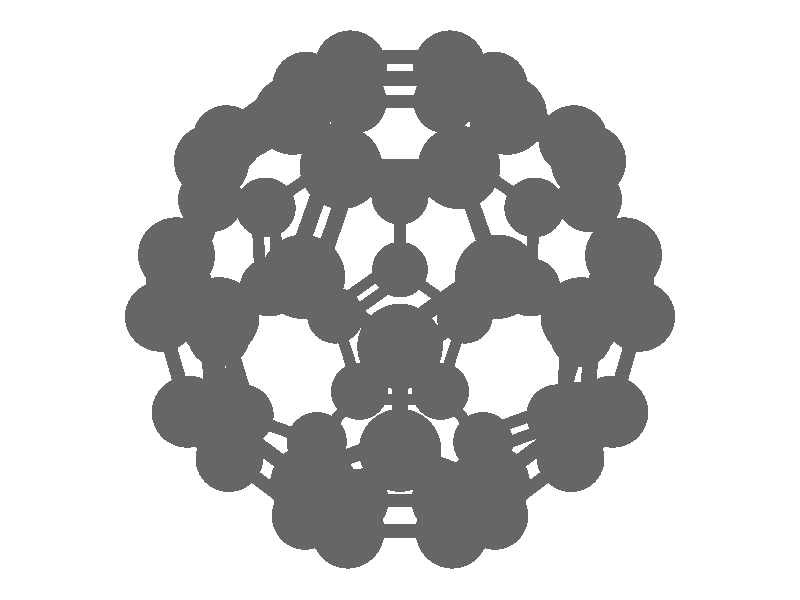 global_settings {
	ambient_light rgb <0.200000002980232, 0.200000002980232, 0.200000002980232>
	max_trace_level 15
}

background { color rgb <1,1,1> }

camera {
	perspective
	location <-0.000566317455123847, -13.1093043737216, -10.2221895155969>
	angle 40
	up <-2.65642057465703e-05, -0.614917049487373, 0.788591796523453>
	right <0.999999999066895, -4.31996571633985e-05, 0> * 1.33333333333333
	direction <3.40668952516817e-05, 0.788591795787614, 0.614917050061155> }

light_source {
	<28.3279715424428, -43.1700056920471, -2.22753257888215>
	color rgb <1, 1, 1>
	fade_distance 70.82459005827
	fade_power 0
	parallel
	point_at <-28.3279715424428, 43.1700056920471, 2.22753257888215>
}

light_source {
	<-28.3298917151806, -1.27879001862366, 30.4359034139344>
	color rgb <0.300000011920929, 0.300000011920929, 0.300000011920929>
	fade_distance 70.82459005827
	fade_power 0
	parallel
	point_at <28.3298917151806, 1.27879001862366, -30.4359034139344>
}

#default {
	finish {ambient .8 diffuse 1 specular 1 roughness .005 metallic 0.5}
}

union {
cylinder {
	<-1.11330681693739, -0.297436272916736, -3.426424545155>, 	<-0.526057316937394, -0.724150272916736, -3.426417545155>, 0.1
	pigment { rgbt <0.400000005960464, 0.400000005960464, 0.400000005960464, 0> }
}
cylinder {
	<-1.23569118306261, -0.465859727083264, -3.210425454845>, 	<-0.648441683062606, -0.892573727083264, -3.210418454845>, 0.1
	pigment { rgbt <0.400000005960464, 0.400000005960464, 0.400000005960464, 0> }
}
cylinder {
	<-0.526057316937394, -0.724150272916736, -3.426417545155>, 	<0.061192183062606, -1.15086427291674, -3.426410545155>, 0.1
	pigment { rgbt <0.400000005960464, 0.400000005960464, 0.400000005960464, 0> }
}
cylinder {
	<-0.648441683062606, -0.892573727083264, -3.210418454845>, 	<-0.061192183062606, -1.31928772708326, -3.210411454845>, 0.1
	pigment { rgbt <0.400000005960464, 0.400000005960464, 0.400000005960464, 0> }
}
cylinder {
	<-1.174499, -0.381648, -3.318425>, 	<-0.950192, 0.3086965, -3.3183985>, 0.1
	pigment { rgbt <0.400000005960464, 0.400000005960464, 0.400000005960464, 0> }
}
cylinder {
	<-0.950192, 0.3086965, -3.3183985>, 	<-0.725885, 0.999041, -3.318372>, 0.1
	pigment { rgbt <0.400000005960464, 0.400000005960464, 0.400000005960464, 0> }
}
cylinder {
	<-1.174499, -0.381648, -3.318425>, 	<-1.7361845, -0.564088, -2.9535985>, 0.1
	pigment { rgbt <0.400000005960464, 0.400000005960464, 0.400000005960464, 0> }
}
cylinder {
	<-1.7361845, -0.564088, -2.9535985>, 	<-2.29787, -0.746528, -2.588772>, 0.1
	pigment { rgbt <0.400000005960464, 0.400000005960464, 0.400000005960464, 0> }
}
cylinder {
	<1.174499, -0.381648, -3.318425>, 	<0.5872495, -0.808362, -3.318418>, 0.1
	pigment { rgbt <0.400000005960464, 0.400000005960464, 0.400000005960464, 0> }
}
cylinder {
	<0.5872495, -0.808362, -3.318418>, 	<0, -1.235076, -3.318411>, 0.1
	pigment { rgbt <0.400000005960464, 0.400000005960464, 0.400000005960464, 0> }
}
cylinder {
	<1.04187902684215, -0.424741054282481, -3.26315356621889>, 	<0.817572026842154, 0.265603445717519, -3.26312706621889>, 0.1
	pigment { rgbt <0.400000005960464, 0.400000005960464, 0.400000005960464, 0> }
}
cylinder {
	<1.30711897315785, -0.338554945717519, -3.37369643378111>, 	<1.08281197315785, 0.351789554282481, -3.37366993378111>, 0.1
	pigment { rgbt <0.400000005960464, 0.400000005960464, 0.400000005960464, 0> }
}
cylinder {
	<0.817572026842154, 0.265603445717519, -3.26312706621889>, 	<0.593265026842154, 0.955947945717519, -3.26310056621889>, 0.1
	pigment { rgbt <0.400000005960464, 0.400000005960464, 0.400000005960464, 0> }
}
cylinder {
	<1.08281197315785, 0.351789554282481, -3.37366993378111>, 	<0.858504973157846, 1.04213405428248, -3.37364343378111>, 0.1
	pigment { rgbt <0.400000005960464, 0.400000005960464, 0.400000005960464, 0> }
}
cylinder {
	<1.174499, -0.381648, -3.318425>, 	<1.7361845, -0.564088, -2.9535985>, 0.1
	pigment { rgbt <0.400000005960464, 0.400000005960464, 0.400000005960464, 0> }
}
cylinder {
	<1.7361845, -0.564088, -2.9535985>, 	<2.29787, -0.746528, -2.588772>, 0.1
	pigment { rgbt <0.400000005960464, 0.400000005960464, 0.400000005960464, 0> }
}
cylinder {
	<0, -1.235076, -3.318411>, 	<0, -1.825492, -2.9535005>, 0.1
	pigment { rgbt <0.400000005960464, 0.400000005960464, 0.400000005960464, 0> }
}
cylinder {
	<0, -1.825492, -2.9535005>, 	<0, -2.415908, -2.58859>, 0.1
	pigment { rgbt <0.400000005960464, 0.400000005960464, 0.400000005960464, 0> }
}
cylinder {
	<0.725885, 0.999041, -3.318372>, 	<0, 0.999041, -3.318372>, 0.1
	pigment { rgbt <0.400000005960464, 0.400000005960464, 0.400000005960464, 0> }
}
cylinder {
	<0, 0.999041, -3.318372>, 	<-0.725885, 0.999041, -3.318372>, 0.1
	pigment { rgbt <0.400000005960464, 0.400000005960464, 0.400000005960464, 0> }
}
cylinder {
	<0.725885, 0.999041, -3.318372>, 	<1.073007, 1.4768075, -2.9535195>, 0.1
	pigment { rgbt <0.400000005960464, 0.400000005960464, 0.400000005960464, 0> }
}
cylinder {
	<1.073007, 1.4768075, -2.9535195>, 	<1.420129, 1.954574, -2.588667>, 0.1
	pigment { rgbt <0.400000005960464, 0.400000005960464, 0.400000005960464, 0> }
}
cylinder {
	<-0.728506179754791, 0.906817596726299, -3.20010123731831>, 	<-1.07562817975479, 1.3845840967263, -2.83524873731831>, 0.1
	pigment { rgbt <0.400000005960464, 0.400000005960464, 0.400000005960464, 0> }
}
cylinder {
	<-0.723263820245209, 1.0912644032737, -3.43664276268169>, 	<-1.07038582024521, 1.5690309032737, -3.07179026268169>, 0.1
	pigment { rgbt <0.400000005960464, 0.400000005960464, 0.400000005960464, 0> }
}
cylinder {
	<-1.07562817975479, 1.3845840967263, -2.83524873731831>, 	<-1.42275017975479, 1.8623505967263, -2.47039623731831>, 0.1
	pigment { rgbt <0.400000005960464, 0.400000005960464, 0.400000005960464, 0> }
}
cylinder {
	<-1.07038582024521, 1.5690309032737, -3.07179026268169>, 	<-1.41750782024521, 2.0467974032737, -2.70693776268169>, 0.1
	pigment { rgbt <0.400000005960464, 0.400000005960464, 0.400000005960464, 0> }
}
cylinder {
	<2.44786999953846, -0.746525511928103, -2.58878350091278>, 	<2.44790949953846, -1.3640230119281, -2.20719450091278>, 0.1
	pigment { rgbt <0.400000005960464, 0.400000005960464, 0.400000005960464, 0> }
}
cylinder {
	<2.14787000046154, -0.746530488071897, -2.58876049908722>, 	<2.14790950046154, -1.3640279880719, -2.20717149908722>, 0.1
	pigment { rgbt <0.400000005960464, 0.400000005960464, 0.400000005960464, 0> }
}
cylinder {
	<2.44790949953846, -1.3640230119281, -2.20719450091278>, 	<2.44794899953846, -1.9815205119281, -1.82560550091278>, 0.1
	pigment { rgbt <0.400000005960464, 0.400000005960464, 0.400000005960464, 0> }
}
cylinder {
	<2.14790950046154, -1.3640279880719, -2.20717149908722>, 	<2.14794900046154, -1.9815254880719, -1.82558249908722>, 0.1
	pigment { rgbt <0.400000005960464, 0.400000005960464, 0.400000005960464, 0> }
}
cylinder {
	<2.29787, -0.746528, -2.588772>, 	<2.6608245, -0.246954, -2.2071515>, 0.1
	pigment { rgbt <0.400000005960464, 0.400000005960464, 0.400000005960464, 0> }
}
cylinder {
	<2.6608245, -0.246954, -2.2071515>, 	<3.023779, 0.25262, -1.825531>, 0.1
	pigment { rgbt <0.400000005960464, 0.400000005960464, 0.400000005960464, 0> }
}
cylinder {
	<-2.14787000024167, -0.746536217879496, -2.58876977121472>, 	<-2.14790950024167, -1.3640337178795, -2.20718077121472>, 0.1
	pigment { rgbt <0.400000005960464, 0.400000005960464, 0.400000005960464, 0> }
}
cylinder {
	<-2.44786999975833, -0.746519782120504, -2.58877422878528>, 	<-2.44790949975833, -1.3640172821205, -2.20718522878528>, 0.1
	pigment { rgbt <0.400000005960464, 0.400000005960464, 0.400000005960464, 0> }
}
cylinder {
	<-2.14790950024167, -1.3640337178795, -2.20718077121472>, 	<-2.14794900024167, -1.9815312178795, -1.82559177121472>, 0.1
	pigment { rgbt <0.400000005960464, 0.400000005960464, 0.400000005960464, 0> }
}
cylinder {
	<-2.44790949975833, -1.3640172821205, -2.20718522878528>, 	<-2.44794899975833, -1.9815147821205, -1.82559622878528>, 0.1
	pigment { rgbt <0.400000005960464, 0.400000005960464, 0.400000005960464, 0> }
}
cylinder {
	<-2.29787, -0.746528, -2.588772>, 	<-2.6608245, -0.246954, -2.2071515>, 0.1
	pigment { rgbt <0.400000005960464, 0.400000005960464, 0.400000005960464, 0> }
}
cylinder {
	<-2.6608245, -0.246954, -2.2071515>, 	<-3.023779, 0.25262, -1.825531>, 0.1
	pigment { rgbt <0.400000005960464, 0.400000005960464, 0.400000005960464, 0> }
}
cylinder {
	<-1.420129, 1.954574, -2.588667>, 	<-1.0571835, 2.4542215, -2.2071585>, 0.1
	pigment { rgbt <0.400000005960464, 0.400000005960464, 0.400000005960464, 0> }
}
cylinder {
	<-1.0571835, 2.4542215, -2.2071585>, 	<-0.694238, 2.953869, -1.82565>, 0.1
	pigment { rgbt <0.400000005960464, 0.400000005960464, 0.400000005960464, 0> }
}
cylinder {
	<-1.420129, 1.954574, -2.588667>, 	<-2.007462, 1.7637995, -2.2070915>, 0.1
	pigment { rgbt <0.400000005960464, 0.400000005960464, 0.400000005960464, 0> }
}
cylinder {
	<-2.007462, 1.7637995, -2.2070915>, 	<-2.594795, 1.573025, -1.825516>, 0.1
	pigment { rgbt <0.400000005960464, 0.400000005960464, 0.400000005960464, 0> }
}
cylinder {
	<1.41748979048529, 1.86235079164362, -2.47039648628845>, 	<1.05454429048529, 2.36199829164362, -2.08888798628845>, 0.1
	pigment { rgbt <0.400000005960464, 0.400000005960464, 0.400000005960464, 0> }
}
cylinder {
	<1.42276820951471, 2.04679720835638, -2.70693751371155>, 	<1.05982270951471, 2.54644470835638, -2.32542901371155>, 0.1
	pigment { rgbt <0.400000005960464, 0.400000005960464, 0.400000005960464, 0> }
}
cylinder {
	<1.0545442904853, 2.36199829164362, -2.08888798628845>, 	<0.691598790485295, 2.86164579164362, -1.70737948628845>, 0.1
	pigment { rgbt <0.400000005960464, 0.400000005960464, 0.400000005960464, 0> }
}
cylinder {
	<1.05982270951471, 2.54644470835638, -2.32542901371155>, 	<0.696877209514705, 3.04609220835638, -1.94392051371155>, 0.1
	pigment { rgbt <0.400000005960464, 0.400000005960464, 0.400000005960464, 0> }
}
cylinder {
	<1.420129, 1.954574, -2.588667>, 	<2.007462, 1.7637995, -2.2070915>, 0.1
	pigment { rgbt <0.400000005960464, 0.400000005960464, 0.400000005960464, 0> }
}
cylinder {
	<2.007462, 1.7637995, -2.2070915>, 	<2.594795, 1.573025, -1.825516>, 0.1
	pigment { rgbt <0.400000005960464, 0.400000005960464, 0.400000005960464, 0> }
}
cylinder {
	<0.0870133624871245, -2.34077795468061, -2.68494429953557>, 	<0.674300362487124, -2.53153095468061, -2.30332629953557>, 0.1
	pigment { rgbt <0.400000005960464, 0.400000005960464, 0.400000005960464, 0> }
}
cylinder {
	<-0.0870133624871245, -2.49103804531939, -2.49223570046443>, 	<0.500273637512876, -2.68179104531939, -2.11061770046443>, 0.1
	pigment { rgbt <0.400000005960464, 0.400000005960464, 0.400000005960464, 0> }
}
cylinder {
	<0.674300362487124, -2.53153095468061, -2.30332629953557>, 	<1.26158736248712, -2.72228395468061, -1.92170829953557>, 0.1
	pigment { rgbt <0.400000005960464, 0.400000005960464, 0.400000005960464, 0> }
}
cylinder {
	<0.500273637512876, -2.68179104531939, -2.11061770046443>, 	<1.08756063751288, -2.87254404531939, -1.72899970046442>, 0.1
	pigment { rgbt <0.400000005960464, 0.400000005960464, 0.400000005960464, 0> }
}
cylinder {
	<0, -2.415908, -2.58859>, 	<-0.587287, -2.606661, -2.206972>, 0.1
	pigment { rgbt <0.400000005960464, 0.400000005960464, 0.400000005960464, 0> }
}
cylinder {
	<-0.587287, -2.606661, -2.206972>, 	<-1.174574, -2.797414, -1.825354>, 0.1
	pigment { rgbt <0.400000005960464, 0.400000005960464, 0.400000005960464, 0> }
}
cylinder {
	<-0.694238, 2.953869, -1.82565>, 	<0, 2.953869, -1.82565>, 0.1
	pigment { rgbt <0.400000005960464, 0.400000005960464, 0.400000005960464, 0> }
}
cylinder {
	<0, 2.953869, -1.82565>, 	<0.694238, 2.953869, -1.82565>, 0.1
	pigment { rgbt <0.400000005960464, 0.400000005960464, 0.400000005960464, 0> }
}
cylinder {
	<-0.581368302120811, 2.8931153023157, -1.74774352069086>, 	<-0.944235302120811, 3.0108648023157, -1.13020302069086>, 0.1
	pigment { rgbt <0.400000005960464, 0.400000005960464, 0.400000005960464, 0> }
}
cylinder {
	<-0.807107697879189, 3.0146226976843, -1.90355647930914>, 	<-1.16997469787919, 3.1323721976843, -1.28601597930914>, 0.1
	pigment { rgbt <0.400000005960464, 0.400000005960464, 0.400000005960464, 0> }
}
cylinder {
	<-0.944235302120811, 3.0108648023157, -1.13020302069086>, 	<-1.30710230212081, 3.1286143023157, -0.512662520690861>, 0.1
	pigment { rgbt <0.400000005960464, 0.400000005960464, 0.400000005960464, 0> }
}
cylinder {
	<-1.16997469787919, 3.1323721976843, -1.28601597930914>, 	<-1.53284169787919, 3.2501216976843, -0.668475479309139>, 0.1
	pigment { rgbt <0.400000005960464, 0.400000005960464, 0.400000005960464, 0> }
}
cylinder {
	<0.694238, 2.953869, -1.82565>, 	<1.057105, 3.0716185, -1.2081095>, 0.1
	pigment { rgbt <0.400000005960464, 0.400000005960464, 0.400000005960464, 0> }
}
cylinder {
	<1.057105, 3.0716185, -1.2081095>, 	<1.419972, 3.189368, -0.590569>, 0.1
	pigment { rgbt <0.400000005960464, 0.400000005960464, 0.400000005960464, 0> }
}
cylinder {
	<-2.297949, -1.981523, -1.825594>, 	<-1.7362615, -2.3894685, -1.825474>, 0.1
	pigment { rgbt <0.400000005960464, 0.400000005960464, 0.400000005960464, 0> }
}
cylinder {
	<-1.7362615, -2.3894685, -1.825474>, 	<-1.174574, -2.797414, -1.825354>, 0.1
	pigment { rgbt <0.400000005960464, 0.400000005960464, 0.400000005960464, 0> }
}
cylinder {
	<-2.297949, -1.981523, -1.825594>, 	<-2.6608215, -1.863581, -1.2080515>, 0.1
	pigment { rgbt <0.400000005960464, 0.400000005960464, 0.400000005960464, 0> }
}
cylinder {
	<-2.6608215, -1.863581, -1.2080515>, 	<-3.023694, -1.745639, -0.590509>, 0.1
	pigment { rgbt <0.400000005960464, 0.400000005960464, 0.400000005960464, 0> }
}
cylinder {
	<2.297949, -1.981523, -1.825594>, 	<1.7362615, -2.3894685, -1.825474>, 0.1
	pigment { rgbt <0.400000005960464, 0.400000005960464, 0.400000005960464, 0> }
}
cylinder {
	<1.7362615, -2.3894685, -1.825474>, 	<1.174574, -2.797414, -1.825354>, 0.1
	pigment { rgbt <0.400000005960464, 0.400000005960464, 0.400000005960464, 0> }
}
cylinder {
	<2.297949, -1.981523, -1.825594>, 	<2.6608215, -1.863581, -1.2080515>, 0.1
	pigment { rgbt <0.400000005960464, 0.400000005960464, 0.400000005960464, 0> }
}
cylinder {
	<2.6608215, -1.863581, -1.2080515>, 	<3.023694, -1.745639, -0.590509>, 0.1
	pigment { rgbt <0.400000005960464, 0.400000005960464, 0.400000005960464, 0> }
}
cylinder {
	<-3.15640763099478, 0.295710104500515, -1.88078395589003>, 	<-2.94191563099478, 0.955912604500515, -1.88077645589003>, 0.1
	pigment { rgbt <0.400000005960464, 0.400000005960464, 0.400000005960464, 0> }
}
cylinder {
	<-2.89115036900522, 0.209529895499485, -1.77027804410997>, 	<-2.67665836900522, 0.869732395499485, -1.77027054410997>, 0.1
	pigment { rgbt <0.400000005960464, 0.400000005960464, 0.400000005960464, 0> }
}
cylinder {
	<-2.94191563099478, 0.955912604500515, -1.88077645589003>, 	<-2.72742363099478, 1.61611510450051, -1.88076895589003>, 0.1
	pigment { rgbt <0.400000005960464, 0.400000005960464, 0.400000005960464, 0> }
}
cylinder {
	<-2.67665836900522, 0.869732395499485, -1.77027054410997>, 	<-2.46216636900522, 1.52993489549949, -1.77026304410997>, 0.1
	pigment { rgbt <0.400000005960464, 0.400000005960464, 0.400000005960464, 0> }
}
cylinder {
	<-3.023779, 0.25262, -1.825531>, 	<-3.248087, -0.0561315, -1.208027>, 0.1
	pigment { rgbt <0.400000005960464, 0.400000005960464, 0.400000005960464, 0> }
}
cylinder {
	<-3.248087, -0.0561315, -1.208027>, 	<-3.472395, -0.364883, -0.590523>, 0.1
	pigment { rgbt <0.400000005960464, 0.400000005960464, 0.400000005960464, 0> }
}
cylinder {
	<2.89115515572497, 0.20953145050395, -1.77026534310497>, 	<2.67666315572497, 0.86973395050395, -1.77025784310497>, 0.1
	pigment { rgbt <0.400000005960464, 0.400000005960464, 0.400000005960464, 0> }
}
cylinder {
	<3.15640284427503, 0.29570854949605, -1.88079665689503>, 	<2.94191084427503, 0.95591104949605, -1.88078915689503>, 0.1
	pigment { rgbt <0.400000005960464, 0.400000005960464, 0.400000005960464, 0> }
}
cylinder {
	<2.67666315572497, 0.86973395050395, -1.77025784310497>, 	<2.46217115572497, 1.52993645050395, -1.77025034310497>, 0.1
	pigment { rgbt <0.400000005960464, 0.400000005960464, 0.400000005960464, 0> }
}
cylinder {
	<2.94191084427503, 0.95591104949605, -1.88078915689503>, 	<2.72741884427503, 1.61611354949605, -1.88078165689503>, 0.1
	pigment { rgbt <0.400000005960464, 0.400000005960464, 0.400000005960464, 0> }
}
cylinder {
	<3.023779, 0.25262, -1.825531>, 	<3.248087, -0.0561315, -1.208027>, 0.1
	pigment { rgbt <0.400000005960464, 0.400000005960464, 0.400000005960464, 0> }
}
cylinder {
	<3.248087, -0.0561315, -1.208027>, 	<3.472395, -0.364883, -0.590523>, 0.1
	pigment { rgbt <0.400000005960464, 0.400000005960464, 0.400000005960464, 0> }
}
cylinder {
	<-2.594795, 1.573025, -1.825516>, 	<-2.5946615, 1.954534, -1.2079735>, 0.1
	pigment { rgbt <0.400000005960464, 0.400000005960464, 0.400000005960464, 0> }
}
cylinder {
	<-2.5946615, 1.954534, -1.2079735>, 	<-2.594528, 2.336043, -0.590431>, 0.1
	pigment { rgbt <0.400000005960464, 0.400000005960464, 0.400000005960464, 0> }
}
cylinder {
	<2.594795, 1.573025, -1.825516>, 	<2.5946615, 1.954534, -1.2079735>, 0.1
	pigment { rgbt <0.400000005960464, 0.400000005960464, 0.400000005960464, 0> }
}
cylinder {
	<2.5946615, 1.954534, -1.2079735>, 	<2.594528, 2.336043, -0.590431>, 0.1
	pigment { rgbt <0.400000005960464, 0.400000005960464, 0.400000005960464, 0> }
}
cylinder {
	<1.174574, -2.797414, -1.825354>, 	<0.950213, -3.106074, -1.207866>, 0.1
	pigment { rgbt <0.400000005960464, 0.400000005960464, 0.400000005960464, 0> }
}
cylinder {
	<0.950213, -3.106074, -1.207866>, 	<0.725852, -3.414734, -0.590378>, 0.1
	pigment { rgbt <0.400000005960464, 0.400000005960464, 0.400000005960464, 0> }
}
cylinder {
	<-1.032194330608, -2.76839250442961, -1.86258010023466>, 	<-0.807833330607996, -3.07705250442961, -1.24509210023466>, 0.1
	pigment { rgbt <0.400000005960464, 0.400000005960464, 0.400000005960464, 0> }
}
cylinder {
	<-1.316953669392, -2.82643549557039, -1.78812789976534>, 	<-1.092592669392, -3.13509549557039, -1.17063989976534>, 0.1
	pigment { rgbt <0.400000005960464, 0.400000005960464, 0.400000005960464, 0> }
}
cylinder {
	<-0.807833330607996, -3.07705250442961, -1.24509210023466>, 	<-0.583472330607996, -3.38571250442961, -0.627604100234664>, 0.1
	pigment { rgbt <0.400000005960464, 0.400000005960464, 0.400000005960464, 0> }
}
cylinder {
	<-1.092592669392, -3.13509549557039, -1.17063989976534>, 	<-0.868231669392004, -3.44375549557039, -0.553151899765336>, 0.1
	pigment { rgbt <0.400000005960464, 0.400000005960464, 0.400000005960464, 0> }
}
cylinder {
	<-1.419972, 3.189368, -0.590569>, 	<-2.00725, 2.7627055, -0.5905>, 0.1
	pigment { rgbt <0.400000005960464, 0.400000005960464, 0.400000005960464, 0> }
}
cylinder {
	<-2.00725, 2.7627055, -0.5905>, 	<-2.594528, 2.336043, -0.590431>, 0.1
	pigment { rgbt <0.400000005960464, 0.400000005960464, 0.400000005960464, 0> }
}
cylinder {
	<-1.419972, 3.189368, -0.590569>, 	<-1.072912, 3.302051, -9.55000000000261e-05>, 0.1
	pigment { rgbt <0.400000005960464, 0.400000005960464, 0.400000005960464, 0> }
}
cylinder {
	<-1.072912, 3.302051, -9.55000000000261e-05>, 	<-0.725852, 3.414734, 0.590378>, 0.1
	pigment { rgbt <0.400000005960464, 0.400000005960464, 0.400000005960464, 0> }
}
cylinder {
	<1.48116505609743, 3.27357948718577, -0.698568237550167>, 	<2.06844305609743, 2.84691698718577, -0.698499237550167>, 0.1
	pigment { rgbt <0.400000005960464, 0.400000005960464, 0.400000005960464, 0> }
}
cylinder {
	<1.35877894390257, 3.10515651281423, -0.482569762449833>, 	<1.94605694390257, 2.67849401281423, -0.482500762449833>, 0.1
	pigment { rgbt <0.400000005960464, 0.400000005960464, 0.400000005960464, 0> }
}
cylinder {
	<2.06844305609743, 2.84691698718577, -0.698499237550167>, 	<2.65572105609743, 2.42025448718577, -0.698430237550167>, 0.1
	pigment { rgbt <0.400000005960464, 0.400000005960464, 0.400000005960464, 0> }
}
cylinder {
	<1.94605694390257, 2.67849401281423, -0.482500762449833>, 	<2.53333494390257, 2.25183151281423, -0.482431762449833>, 0.1
	pigment { rgbt <0.400000005960464, 0.400000005960464, 0.400000005960464, 0> }
}
cylinder {
	<1.419972, 3.189368, -0.590569>, 	<1.072912, 3.302051, -9.55000000000261e-05>, 0.1
	pigment { rgbt <0.400000005960464, 0.400000005960464, 0.400000005960464, 0> }
}
cylinder {
	<1.072912, 3.302051, -9.55000000000261e-05>, 	<0.725852, 3.414734, 0.590378>, 0.1
	pigment { rgbt <0.400000005960464, 0.400000005960464, 0.400000005960464, 0> }
}
cylinder {
	<-3.33977743401604, -0.321787144813269, -0.645798025628344>, 	<-3.11542693401604, -1.01216514481327, -0.645791025628344>, 0.1
	pigment { rgbt <0.400000005960464, 0.400000005960464, 0.400000005960464, 0> }
}
cylinder {
	<-3.60501256598396, -0.407978855186731, -0.535247974371656>, 	<-3.38066206598396, -1.09835685518673, -0.535240974371656>, 0.1
	pigment { rgbt <0.400000005960464, 0.400000005960464, 0.400000005960464, 0> }
}
cylinder {
	<-3.11542693401604, -1.01216514481327, -0.645791025628344>, 	<-2.89107643401604, -1.70254314481327, -0.645784025628344>, 0.1
	pigment { rgbt <0.400000005960464, 0.400000005960464, 0.400000005960464, 0> }
}
cylinder {
	<-3.38066206598396, -1.09835685518673, -0.535240974371656>, 	<-3.15631156598396, -1.78873485518673, -0.535233974371656>, 0.1
	pigment { rgbt <0.400000005960464, 0.400000005960464, 0.400000005960464, 0> }
}
cylinder {
	<-3.472395, -0.364883, -0.590523>, 	<-3.472395, 0, 0>, 0.1
	pigment { rgbt <0.400000005960464, 0.400000005960464, 0.400000005960464, 0> }
}
cylinder {
	<-3.472395, 0, 0>, 	<-3.472395, 0.364883, 0.590523>, 0.1
	pigment { rgbt <0.400000005960464, 0.400000005960464, 0.400000005960464, 0> }
}
cylinder {
	<3.60501735284984, -0.407980410891938, -0.535260673782362>, 	<3.38066685284984, -1.09835841089194, -0.535253673782362>, 0.1
	pigment { rgbt <0.400000005960464, 0.400000005960464, 0.400000005960464, 0> }
}
cylinder {
	<3.33977264715016, -0.321785589108062, -0.645785326217638>, 	<3.11542214715016, -1.01216358910806, -0.645778326217638>, 0.1
	pigment { rgbt <0.400000005960464, 0.400000005960464, 0.400000005960464, 0> }
}
cylinder {
	<3.38066685284984, -1.09835841089194, -0.535253673782362>, 	<3.15631635284984, -1.78873641089194, -0.535246673782362>, 0.1
	pigment { rgbt <0.400000005960464, 0.400000005960464, 0.400000005960464, 0> }
}
cylinder {
	<3.11542214715016, -1.01216358910806, -0.645778326217638>, 	<2.89107164715016, -1.70254158910806, -0.645771326217638>, 0.1
	pigment { rgbt <0.400000005960464, 0.400000005960464, 0.400000005960464, 0> }
}
cylinder {
	<3.472395, -0.364883, -0.590523>, 	<3.472395, 0, 0>, 0.1
	pigment { rgbt <0.400000005960464, 0.400000005960464, 0.400000005960464, 0> }
}
cylinder {
	<3.472395, 0, 0>, 	<3.472395, 0.364883, 0.590523>, 0.1
	pigment { rgbt <0.400000005960464, 0.400000005960464, 0.400000005960464, 0> }
}
cylinder {
	<-3.023694, -1.745639, -0.590509>, 	<-2.809111, -2.040841, -3.89999999999557e-05>, 0.1
	pigment { rgbt <0.400000005960464, 0.400000005960464, 0.400000005960464, 0> }
}
cylinder {
	<-2.809111, -2.040841, -3.89999999999557e-05>, 	<-2.594528, -2.336043, 0.590431>, 0.1
	pigment { rgbt <0.400000005960464, 0.400000005960464, 0.400000005960464, 0> }
}
cylinder {
	<3.023694, -1.745639, -0.590509>, 	<2.809111, -2.040841, -3.89999999999557e-05>, 0.1
	pigment { rgbt <0.400000005960464, 0.400000005960464, 0.400000005960464, 0> }
}
cylinder {
	<2.809111, -2.040841, -3.89999999999557e-05>, 	<2.594528, -2.336043, 0.590431>, 0.1
	pigment { rgbt <0.400000005960464, 0.400000005960464, 0.400000005960464, 0> }
}
cylinder {
	<2.594528, 2.336043, -0.590431>, 	<2.809111, 2.040841, 3.89999999999557e-05>, 0.1
	pigment { rgbt <0.400000005960464, 0.400000005960464, 0.400000005960464, 0> }
}
cylinder {
	<2.809111, 2.040841, 3.89999999999557e-05>, 	<3.023694, 1.745639, 0.590509>, 0.1
	pigment { rgbt <0.400000005960464, 0.400000005960464, 0.400000005960464, 0> }
}
cylinder {
	<-2.45215083307973, 2.30700921322617, -0.553204912838849>, 	<-2.66673383307973, 2.01180721322617, 0.0372650871611514>, 0.1
	pigment { rgbt <0.400000005960464, 0.400000005960464, 0.400000005960464, 0> }
}
cylinder {
	<-2.73690516692027, 2.36507678677383, -0.627657087161152>, 	<-2.95148816692027, 2.06987478677383, -0.0371870871611515>, 0.1
	pigment { rgbt <0.400000005960464, 0.400000005960464, 0.400000005960464, 0> }
}
cylinder {
	<-2.66673383307973, 2.01180721322617, 0.0372650871611515>, 	<-2.88131683307973, 1.71660521322617, 0.627735087161151>, 0.1
	pigment { rgbt <0.400000005960464, 0.400000005960464, 0.400000005960464, 0> }
}
cylinder {
	<-2.95148816692027, 2.06987478677383, -0.0371870871611516>, 	<-3.16607116692027, 1.77467278677383, 0.553282912838848>, 0.1
	pigment { rgbt <0.400000005960464, 0.400000005960464, 0.400000005960464, 0> }
}
cylinder {
	<0.725852, -3.414734, -0.590378>, 	<0, -3.414734, -0.590378>, 0.1
	pigment { rgbt <0.400000005960464, 0.400000005960464, 0.400000005960464, 0> }
}
cylinder {
	<0, -3.414734, -0.590378>, 	<-0.725852, -3.414734, -0.590378>, 0.1
	pigment { rgbt <0.400000005960464, 0.400000005960464, 0.400000005960464, 0> }
}
cylinder {
	<0.838705094531559, -3.35397470410479, -0.668304163879467>, 	<1.18576509453156, -3.24129170410479, -0.0778306638794671>, 0.1
	pigment { rgbt <0.400000005960464, 0.400000005960464, 0.400000005960464, 0> }
}
cylinder {
	<0.612998905468441, -3.47549329589521, -0.512451836120533>, 	<0.960058905468442, -3.36281029589521, 0.0780216638794672>, 0.1
	pigment { rgbt <0.400000005960464, 0.400000005960464, 0.400000005960464, 0> }
}
cylinder {
	<1.18576509453156, -3.24129170410479, -0.0778306638794671>, 	<1.53282509453156, -3.12860870410479, 0.512642836120533>, 0.1
	pigment { rgbt <0.400000005960464, 0.400000005960464, 0.400000005960464, 0> }
}
cylinder {
	<0.960058905468442, -3.36281029589521, 0.0780216638794671>, 	<1.30711890546844, -3.25012729589521, 0.668495163879467>, 0.1
	pigment { rgbt <0.400000005960464, 0.400000005960464, 0.400000005960464, 0> }
}
cylinder {
	<-0.725852, -3.414734, -0.590378>, 	<-1.072912, -3.302051, 9.55000000000261e-05>, 0.1
	pigment { rgbt <0.400000005960464, 0.400000005960464, 0.400000005960464, 0> }
}
cylinder {
	<-1.072912, -3.302051, 9.55000000000261e-05>, 	<-1.419972, -3.189368, 0.590569>, 0.1
	pigment { rgbt <0.400000005960464, 0.400000005960464, 0.400000005960464, 0> }
}
cylinder {
	<0.725852, 3.3224964424373, 0.708666769436782>, 	<0, 3.3224964424373, 0.708666769436782>, 0.1
	pigment { rgbt <0.400000005960464, 0.400000005960464, 0.400000005960464, 0> }
}
cylinder {
	<0.725852, 3.5069715575627, 0.472089230563218>, 	<0, 3.5069715575627, 0.472089230563218>, 0.1
	pigment { rgbt <0.400000005960464, 0.400000005960464, 0.400000005960464, 0> }
}
cylinder {
	<0, 3.3224964424373, 0.708666769436782>, 	<-0.725852, 3.3224964424373, 0.708666769436782>, 0.1
	pigment { rgbt <0.400000005960464, 0.400000005960464, 0.400000005960464, 0> }
}
cylinder {
	<0, 3.5069715575627, 0.472089230563218>, 	<-0.725852, 3.5069715575627, 0.472089230563218>, 0.1
	pigment { rgbt <0.400000005960464, 0.400000005960464, 0.400000005960464, 0> }
}
cylinder {
	<0.725852, 3.414734, 0.590378>, 	<0.950213, 3.106074, 1.207866>, 0.1
	pigment { rgbt <0.400000005960464, 0.400000005960464, 0.400000005960464, 0> }
}
cylinder {
	<0.950213, 3.106074, 1.207866>, 	<1.174574, 2.797414, 1.825354>, 0.1
	pigment { rgbt <0.400000005960464, 0.400000005960464, 0.400000005960464, 0> }
}
cylinder {
	<-0.725852, 3.414734, 0.590378>, 	<-0.950213, 3.106074, 1.207866>, 0.1
	pigment { rgbt <0.400000005960464, 0.400000005960464, 0.400000005960464, 0> }
}
cylinder {
	<-0.950213, 3.106074, 1.207866>, 	<-1.174574, 2.797414, 1.825354>, 0.1
	pigment { rgbt <0.400000005960464, 0.400000005960464, 0.400000005960464, 0> }
}
cylinder {
	<-2.53333494390257, -2.25183151281423, 0.482431762449833>, 	<-1.94605694390257, -2.67849401281423, 0.482500762449833>, 0.1
	pigment { rgbt <0.400000005960464, 0.400000005960464, 0.400000005960464, 0> }
}
cylinder {
	<-2.65572105609743, -2.42025448718577, 0.698430237550167>, 	<-2.06844305609743, -2.84691698718577, 0.698499237550167>, 0.1
	pigment { rgbt <0.400000005960464, 0.400000005960464, 0.400000005960464, 0> }
}
cylinder {
	<-1.94605694390257, -2.67849401281423, 0.482500762449833>, 	<-1.35877894390257, -3.10515651281423, 0.482569762449833>, 0.1
	pigment { rgbt <0.400000005960464, 0.400000005960464, 0.400000005960464, 0> }
}
cylinder {
	<-2.06844305609743, -2.84691698718577, 0.698499237550167>, 	<-1.48116505609743, -3.27357948718577, 0.698568237550167>, 0.1
	pigment { rgbt <0.400000005960464, 0.400000005960464, 0.400000005960464, 0> }
}
cylinder {
	<-2.594528, -2.336043, 0.590431>, 	<-2.5946615, -1.954534, 1.2079735>, 0.1
	pigment { rgbt <0.400000005960464, 0.400000005960464, 0.400000005960464, 0> }
}
cylinder {
	<-2.5946615, -1.954534, 1.2079735>, 	<-2.594795, -1.573025, 1.825516>, 0.1
	pigment { rgbt <0.400000005960464, 0.400000005960464, 0.400000005960464, 0> }
}
cylinder {
	<2.594528, -2.336043, 0.590431>, 	<2.00725, -2.7627055, 0.5905>, 0.1
	pigment { rgbt <0.400000005960464, 0.400000005960464, 0.400000005960464, 0> }
}
cylinder {
	<2.00725, -2.7627055, 0.5905>, 	<1.419972, -3.189368, 0.590569>, 0.1
	pigment { rgbt <0.400000005960464, 0.400000005960464, 0.400000005960464, 0> }
}
cylinder {
	<2.74452798558541, -2.33600671505685, 0.590376156761758>, 	<2.74466148558541, -1.95449771505685, 1.20791865676176>, 0.1
	pigment { rgbt <0.400000005960464, 0.400000005960464, 0.400000005960464, 0> }
}
cylinder {
	<2.44452801441459, -2.33607928494315, 0.590485843238242>, 	<2.44466151441459, -1.95457028494315, 1.20802834323824>, 0.1
	pigment { rgbt <0.400000005960464, 0.400000005960464, 0.400000005960464, 0> }
}
cylinder {
	<2.74466148558541, -1.95449771505685, 1.20791865676176>, 	<2.74479498558541, -1.57298871505685, 1.82546115676176>, 0.1
	pigment { rgbt <0.400000005960464, 0.400000005960464, 0.400000005960464, 0> }
}
cylinder {
	<2.44466151441459, -1.95457028494315, 1.20802834323824>, 	<2.44479501441459, -1.57306128494315, 1.82557084323824>, 0.1
	pigment { rgbt <0.400000005960464, 0.400000005960464, 0.400000005960464, 0> }
}
cylinder {
	<-3.023694, 1.745639, 0.590509>, 	<-3.2480445, 1.055261, 0.590516>, 0.1
	pigment { rgbt <0.400000005960464, 0.400000005960464, 0.400000005960464, 0> }
}
cylinder {
	<-3.2480445, 1.055261, 0.590516>, 	<-3.472395, 0.364883, 0.590523>, 0.1
	pigment { rgbt <0.400000005960464, 0.400000005960464, 0.400000005960464, 0> }
}
cylinder {
	<-3.023694, 1.745639, 0.590509>, 	<-2.6608215, 1.863581, 1.2080515>, 0.1
	pigment { rgbt <0.400000005960464, 0.400000005960464, 0.400000005960464, 0> }
}
cylinder {
	<-2.6608215, 1.863581, 1.2080515>, 	<-2.297949, 1.981523, 1.825594>, 0.1
	pigment { rgbt <0.400000005960464, 0.400000005960464, 0.400000005960464, 0> }
}
cylinder {
	<3.15631156598396, 1.78873485518673, 0.535233974371656>, 	<3.38066206598396, 1.09835685518673, 0.535240974371656>, 0.1
	pigment { rgbt <0.400000005960464, 0.400000005960464, 0.400000005960464, 0> }
}
cylinder {
	<2.89107643401604, 1.70254314481327, 0.645784025628344>, 	<3.11542693401604, 1.01216514481327, 0.645791025628344>, 0.1
	pigment { rgbt <0.400000005960464, 0.400000005960464, 0.400000005960464, 0> }
}
cylinder {
	<3.38066206598396, 1.09835685518673, 0.535240974371656>, 	<3.60501256598396, 0.407978855186731, 0.535247974371656>, 0.1
	pigment { rgbt <0.400000005960464, 0.400000005960464, 0.400000005960464, 0> }
}
cylinder {
	<3.11542693401604, 1.01216514481327, 0.645791025628344>, 	<3.33977743401604, 0.321787144813269, 0.645798025628344>, 0.1
	pigment { rgbt <0.400000005960464, 0.400000005960464, 0.400000005960464, 0> }
}
cylinder {
	<3.023694, 1.745639, 0.590509>, 	<2.6608215, 1.863581, 1.2080515>, 0.1
	pigment { rgbt <0.400000005960464, 0.400000005960464, 0.400000005960464, 0> }
}
cylinder {
	<2.6608215, 1.863581, 1.2080515>, 	<2.297949, 1.981523, 1.825594>, 0.1
	pigment { rgbt <0.400000005960464, 0.400000005960464, 0.400000005960464, 0> }
}
cylinder {
	<3.472395, 0.364883, 0.590523>, 	<3.248087, 0.0561315, 1.208027>, 0.1
	pigment { rgbt <0.400000005960464, 0.400000005960464, 0.400000005960464, 0> }
}
cylinder {
	<3.248087, 0.0561315, 1.208027>, 	<3.023779, -0.25262, 1.825531>, 0.1
	pigment { rgbt <0.400000005960464, 0.400000005960464, 0.400000005960464, 0> }
}
cylinder {
	<-3.33001056612581, 0.393895656645974, 0.55330823485674>, 	<-3.10570256612581, 0.0851441566459736, 1.17081223485674>, 0.1
	pigment { rgbt <0.400000005960464, 0.400000005960464, 0.400000005960464, 0> }
}
cylinder {
	<-3.61477943387419, 0.335870343354026, 0.62773776514326>, 	<-3.39047143387419, 0.0271188433540264, 1.24524176514326>, 0.1
	pigment { rgbt <0.400000005960464, 0.400000005960464, 0.400000005960464, 0> }
}
cylinder {
	<-3.10570256612581, 0.0851441566459736, 1.17081223485674>, 	<-2.88139456612581, -0.223607343354026, 1.78831623485674>, 0.1
	pigment { rgbt <0.400000005960464, 0.400000005960464, 0.400000005960464, 0> }
}
cylinder {
	<-3.39047143387419, 0.0271188433540265, 1.24524176514326>, 	<-3.16616343387419, -0.281632656645974, 1.86274576514326>, 0.1
	pigment { rgbt <0.400000005960464, 0.400000005960464, 0.400000005960464, 0> }
}
cylinder {
	<1.419972, -3.189368, 0.590569>, 	<1.057105, -3.0716185, 1.2081095>, 0.1
	pigment { rgbt <0.400000005960464, 0.400000005960464, 0.400000005960464, 0> }
}
cylinder {
	<1.057105, -3.0716185, 1.2081095>, 	<0.694238, -2.953869, 1.82565>, 0.1
	pigment { rgbt <0.400000005960464, 0.400000005960464, 0.400000005960464, 0> }
}
cylinder {
	<-1.419972, -3.189368, 0.590569>, 	<-1.057105, -3.0716185, 1.2081095>, 0.1
	pigment { rgbt <0.400000005960464, 0.400000005960464, 0.400000005960464, 0> }
}
cylinder {
	<-1.057105, -3.0716185, 1.2081095>, 	<-0.694238, -2.953869, 1.82565>, 0.1
	pigment { rgbt <0.400000005960464, 0.400000005960464, 0.400000005960464, 0> }
}
cylinder {
	<1.23576005491314, 2.88162741089562, 1.71735229580283>, 	<1.79744755491314, 2.47368191089562, 1.71747229580283>, 0.1
	pigment { rgbt <0.400000005960464, 0.400000005960464, 0.400000005960464, 0> }
}
cylinder {
	<1.11338794508686, 2.71320058910438, 1.93335570419717>, 	<1.67507544508686, 2.30525508910438, 1.93347570419717>, 0.1
	pigment { rgbt <0.400000005960464, 0.400000005960464, 0.400000005960464, 0> }
}
cylinder {
	<1.79744755491314, 2.47368191089562, 1.71747229580283>, 	<2.35913505491314, 2.06573641089562, 1.71759229580283>, 0.1
	pigment { rgbt <0.400000005960464, 0.400000005960464, 0.400000005960464, 0> }
}
cylinder {
	<1.67507544508686, 2.30525508910438, 1.93347570419717>, 	<2.23676294508686, 1.89730958910438, 1.93359570419717>, 0.1
	pigment { rgbt <0.400000005960464, 0.400000005960464, 0.400000005960464, 0> }
}
cylinder {
	<1.174574, 2.797414, 1.825354>, 	<0.587287, 2.606661, 2.206972>, 0.1
	pigment { rgbt <0.400000005960464, 0.400000005960464, 0.400000005960464, 0> }
}
cylinder {
	<0.587287, 2.606661, 2.206972>, 	<0, 2.415908, 2.58859>, 0.1
	pigment { rgbt <0.400000005960464, 0.400000005960464, 0.400000005960464, 0> }
}
cylinder {
	<-1.174574, 2.797414, 1.825354>, 	<-1.7362615, 2.3894685, 1.825474>, 0.1
	pigment { rgbt <0.400000005960464, 0.400000005960464, 0.400000005960464, 0> }
}
cylinder {
	<-1.7362615, 2.3894685, 1.825474>, 	<-2.297949, 1.981523, 1.825594>, 0.1
	pigment { rgbt <0.400000005960464, 0.400000005960464, 0.400000005960464, 0> }
}
cylinder {
	<-1.08756063751288, 2.87254404531939, 1.72899970046442>, 	<-0.500273637512876, 2.68179104531939, 2.11061770046443>, 0.1
	pigment { rgbt <0.400000005960464, 0.400000005960464, 0.400000005960464, 0> }
}
cylinder {
	<-1.26158736248712, 2.72228395468061, 1.92170829953557>, 	<-0.674300362487124, 2.53153095468061, 2.30332629953557>, 0.1
	pigment { rgbt <0.400000005960464, 0.400000005960464, 0.400000005960464, 0> }
}
cylinder {
	<-0.500273637512876, 2.68179104531939, 2.11061770046443>, 	<0.0870133624871245, 2.49103804531939, 2.49223570046443>, 0.1
	pigment { rgbt <0.400000005960464, 0.400000005960464, 0.400000005960464, 0> }
}
cylinder {
	<-0.674300362487124, 2.53153095468061, 2.30332629953557>, 	<-0.0870133624871245, 2.34077795468061, 2.68494429953557>, 0.1
	pigment { rgbt <0.400000005960464, 0.400000005960464, 0.400000005960464, 0> }
}
cylinder {
	<-2.594795, -1.573025, 1.825516>, 	<-2.809287, -0.9128225, 1.8255235>, 0.1
	pigment { rgbt <0.400000005960464, 0.400000005960464, 0.400000005960464, 0> }
}
cylinder {
	<-2.809287, -0.9128225, 1.8255235>, 	<-3.023779, -0.25262, 1.825531>, 0.1
	pigment { rgbt <0.400000005960464, 0.400000005960464, 0.400000005960464, 0> }
}
cylinder {
	<-2.50778896100988, -1.49789174760303, 1.72915758799823>, 	<-1.92045596100988, -1.68866624760303, 2.11073308799823>, 0.1
	pigment { rgbt <0.400000005960464, 0.400000005960464, 0.400000005960464, 0> }
}
cylinder {
	<-2.68180103899012, -1.64815825239697, 1.92187441200177>, 	<-2.09446803899012, -1.83893275239697, 2.30344991200177>, 0.1
	pigment { rgbt <0.400000005960464, 0.400000005960464, 0.400000005960464, 0> }
}
cylinder {
	<-1.92045596100988, -1.68866624760303, 2.11073308799823>, 	<-1.33312296100988, -1.87944074760303, 2.49230858799823>, 0.1
	pigment { rgbt <0.400000005960464, 0.400000005960464, 0.400000005960464, 0> }
}
cylinder {
	<-2.09446803899012, -1.83893275239697, 2.30344991200177>, 	<-1.50713503899012, -2.02970725239697, 2.68502541200177>, 0.1
	pigment { rgbt <0.400000005960464, 0.400000005960464, 0.400000005960464, 0> }
}
cylinder {
	<2.594795, -1.573025, 1.825516>, 	<2.809287, -0.9128225, 1.8255235>, 0.1
	pigment { rgbt <0.400000005960464, 0.400000005960464, 0.400000005960464, 0> }
}
cylinder {
	<2.809287, -0.9128225, 1.8255235>, 	<3.023779, -0.25262, 1.825531>, 0.1
	pigment { rgbt <0.400000005960464, 0.400000005960464, 0.400000005960464, 0> }
}
cylinder {
	<2.594795, -1.573025, 1.825516>, 	<2.007462, -1.7637995, 2.2070915>, 0.1
	pigment { rgbt <0.400000005960464, 0.400000005960464, 0.400000005960464, 0> }
}
cylinder {
	<2.007462, -1.7637995, 2.2070915>, 	<1.420129, -1.954574, 2.588667>, 0.1
	pigment { rgbt <0.400000005960464, 0.400000005960464, 0.400000005960464, 0> }
}
cylinder {
	<3.02119484462039, -0.344843799359326, 1.943802268585>, 	<2.65824034462039, 0.154730200640674, 2.325422268585>, 0.1
	pigment { rgbt <0.400000005960464, 0.400000005960464, 0.400000005960464, 0> }
}
cylinder {
	<3.02636315537961, -0.160396200640674, 1.707259731415>, 	<2.66340865537961, 0.339177799359326, 2.088879731415>, 0.1
	pigment { rgbt <0.400000005960464, 0.400000005960464, 0.400000005960464, 0> }
}
cylinder {
	<2.65824034462039, 0.154730200640674, 2.325422268585>, 	<2.29528584462039, 0.654304200640674, 2.707042268585>, 0.1
	pigment { rgbt <0.400000005960464, 0.400000005960464, 0.400000005960464, 0> }
}
cylinder {
	<2.66340865537961, 0.339177799359326, 2.088879731415>, 	<2.30045415537961, 0.838751799359326, 2.470499731415>, 0.1
	pigment { rgbt <0.400000005960464, 0.400000005960464, 0.400000005960464, 0> }
}
cylinder {
	<-3.023779, -0.25262, 1.825531>, 	<-2.6608245, 0.246954, 2.2071515>, 0.1
	pigment { rgbt <0.400000005960464, 0.400000005960464, 0.400000005960464, 0> }
}
cylinder {
	<-2.6608245, 0.246954, 2.2071515>, 	<-2.29787, 0.746528, 2.588772>, 0.1
	pigment { rgbt <0.400000005960464, 0.400000005960464, 0.400000005960464, 0> }
}
cylinder {
	<2.297949, 1.981523, 1.825594>, 	<2.2979095, 1.3640255, 2.2071825>, 0.1
	pigment { rgbt <0.400000005960464, 0.400000005960464, 0.400000005960464, 0> }
}
cylinder {
	<2.2979095, 1.3640255, 2.2071825>, 	<2.29787, 0.746528, 2.588771>, 0.1
	pigment { rgbt <0.400000005960464, 0.400000005960464, 0.400000005960464, 0> }
}
cylinder {
	<-2.14794900046154, 1.9815254880719, 1.82558249908722>, 	<-2.14790950046154, 1.3640279880719, 2.20717149908722>, 0.1
	pigment { rgbt <0.400000005960464, 0.400000005960464, 0.400000005960464, 0> }
}
cylinder {
	<-2.44794899953846, 1.9815205119281, 1.82560550091278>, 	<-2.44790949953846, 1.3640230119281, 2.20719450091278>, 0.1
	pigment { rgbt <0.400000005960464, 0.400000005960464, 0.400000005960464, 0> }
}
cylinder {
	<-2.14790950046154, 1.3640279880719, 2.20717149908722>, 	<-2.14787000046154, 0.746530488071897, 2.58876049908722>, 0.1
	pigment { rgbt <0.400000005960464, 0.400000005960464, 0.400000005960464, 0> }
}
cylinder {
	<-2.44790949953846, 1.3640230119281, 2.20719450091278>, 	<-2.44786999953846, 0.746525511928103, 2.58878350091278>, 0.1
	pigment { rgbt <0.400000005960464, 0.400000005960464, 0.400000005960464, 0> }
}
cylinder {
	<-0.694238, -2.8616314424373, 1.70736123056322>, 	<0, -2.8616314424373, 1.70736123056322>, 0.1
	pigment { rgbt <0.400000005960464, 0.400000005960464, 0.400000005960464, 0> }
}
cylinder {
	<-0.694238, -3.0461065575627, 1.94393876943678>, 	<0, -3.0461065575627, 1.94393876943678>, 0.1
	pigment { rgbt <0.400000005960464, 0.400000005960464, 0.400000005960464, 0> }
}
cylinder {
	<0, -2.8616314424373, 1.70736123056322>, 	<0.694238, -2.8616314424373, 1.70736123056322>, 0.1
	pigment { rgbt <0.400000005960464, 0.400000005960464, 0.400000005960464, 0> }
}
cylinder {
	<0, -3.0461065575627, 1.94393876943678>, 	<0.694238, -3.0461065575627, 1.94393876943678>, 0.1
	pigment { rgbt <0.400000005960464, 0.400000005960464, 0.400000005960464, 0> }
}
cylinder {
	<-0.694238, -2.953869, 1.82565>, 	<-1.0571835, -2.4542215, 2.2071585>, 0.1
	pigment { rgbt <0.400000005960464, 0.400000005960464, 0.400000005960464, 0> }
}
cylinder {
	<-1.0571835, -2.4542215, 2.2071585>, 	<-1.420129, -1.954574, 2.588667>, 0.1
	pigment { rgbt <0.400000005960464, 0.400000005960464, 0.400000005960464, 0> }
}
cylinder {
	<0.694238, -2.953869, 1.82565>, 	<1.0571835, -2.4542215, 2.2071585>, 0.1
	pigment { rgbt <0.400000005960464, 0.400000005960464, 0.400000005960464, 0> }
}
cylinder {
	<1.0571835, -2.4542215, 2.2071585>, 	<1.420129, -1.954574, 2.588667>, 0.1
	pigment { rgbt <0.400000005960464, 0.400000005960464, 0.400000005960464, 0> }
}
cylinder {
	<0, 2.415908, 2.58859>, 	<0, 1.825492, 2.9535005>, 0.1
	pigment { rgbt <0.400000005960464, 0.400000005960464, 0.400000005960464, 0> }
}
cylinder {
	<0, 1.825492, 2.9535005>, 	<0, 1.235076, 3.318411>, 0.1
	pigment { rgbt <0.400000005960464, 0.400000005960464, 0.400000005960464, 0> }
}
cylinder {
	<-1.420129, -1.954574, 2.588667>, 	<-1.073007, -1.4768075, 2.9535195>, 0.1
	pigment { rgbt <0.400000005960464, 0.400000005960464, 0.400000005960464, 0> }
}
cylinder {
	<-1.073007, -1.4768075, 2.9535195>, 	<-0.725885, -0.999041, 3.318372>, 0.1
	pigment { rgbt <0.400000005960464, 0.400000005960464, 0.400000005960464, 0> }
}
cylinder {
	<1.41750782024521, -2.0467974032737, 2.70693776268169>, 	<1.07038582024521, -1.5690309032737, 3.07179026268169>, 0.1
	pigment { rgbt <0.400000005960464, 0.400000005960464, 0.400000005960464, 0> }
}
cylinder {
	<1.42275017975479, -1.8623505967263, 2.47039623731831>, 	<1.07562817975479, -1.3845840967263, 2.83524873731831>, 0.1
	pigment { rgbt <0.400000005960464, 0.400000005960464, 0.400000005960464, 0> }
}
cylinder {
	<1.07038582024521, -1.5690309032737, 3.07179026268169>, 	<0.723263820245209, -1.0912644032737, 3.43664276268169>, 0.1
	pigment { rgbt <0.400000005960464, 0.400000005960464, 0.400000005960464, 0> }
}
cylinder {
	<1.07562817975479, -1.3845840967263, 2.83524873731831>, 	<0.728506179754791, -0.906817596726299, 3.20010123731831>, 0.1
	pigment { rgbt <0.400000005960464, 0.400000005960464, 0.400000005960464, 0> }
}
cylinder {
	<2.29787, 0.746528, 2.588771>, 	<1.7361845, 0.564088, 2.953598>, 0.1
	pigment { rgbt <0.400000005960464, 0.400000005960464, 0.400000005960464, 0> }
}
cylinder {
	<1.7361845, 0.564088, 2.953598>, 	<1.174499, 0.381648, 3.318425>, 0.1
	pigment { rgbt <0.400000005960464, 0.400000005960464, 0.400000005960464, 0> }
}
cylinder {
	<-2.29787, 0.746528, 2.588772>, 	<-1.7361845, 0.564088, 2.9535985>, 0.1
	pigment { rgbt <0.400000005960464, 0.400000005960464, 0.400000005960464, 0> }
}
cylinder {
	<-1.7361845, 0.564088, 2.9535985>, 	<-1.174499, 0.381648, 3.318425>, 0.1
	pigment { rgbt <0.400000005960464, 0.400000005960464, 0.400000005960464, 0> }
}
cylinder {
	<0.725885, -0.999041, 3.318372>, 	<0, -0.999041, 3.318372>, 0.1
	pigment { rgbt <0.400000005960464, 0.400000005960464, 0.400000005960464, 0> }
}
cylinder {
	<0, -0.999041, 3.318372>, 	<-0.725885, -0.999041, 3.318372>, 0.1
	pigment { rgbt <0.400000005960464, 0.400000005960464, 0.400000005960464, 0> }
}
cylinder {
	<0.725885, -0.999041, 3.318372>, 	<0.950192, -0.3086965, 3.3183985>, 0.1
	pigment { rgbt <0.400000005960464, 0.400000005960464, 0.400000005960464, 0> }
}
cylinder {
	<0.950192, -0.3086965, 3.3183985>, 	<1.174499, 0.381648, 3.318425>, 0.1
	pigment { rgbt <0.400000005960464, 0.400000005960464, 0.400000005960464, 0> }
}
cylinder {
	<-0.858504973157846, -1.04213405428248, 3.37364343378111>, 	<-1.08281197315785, -0.351789554282481, 3.37366993378111>, 0.1
	pigment { rgbt <0.400000005960464, 0.400000005960464, 0.400000005960464, 0> }
}
cylinder {
	<-0.593265026842154, -0.955947945717519, 3.26310056621889>, 	<-0.817572026842154, -0.265603445717519, 3.26312706621889>, 0.1
	pigment { rgbt <0.400000005960464, 0.400000005960464, 0.400000005960464, 0> }
}
cylinder {
	<-1.08281197315785, -0.351789554282481, 3.37366993378111>, 	<-1.30711897315785, 0.338554945717519, 3.37369643378111>, 0.1
	pigment { rgbt <0.400000005960464, 0.400000005960464, 0.400000005960464, 0> }
}
cylinder {
	<-0.817572026842154, -0.265603445717519, 3.26312706621889>, 	<-1.04187902684215, 0.424741054282481, 3.26315356621889>, 0.1
	pigment { rgbt <0.400000005960464, 0.400000005960464, 0.400000005960464, 0> }
}
cylinder {
	<0.061192183062606, 1.31928772708326, 3.210411454845>, 	<0.648441683062606, 0.892573727083264, 3.210418454845>, 0.1
	pigment { rgbt <0.400000005960464, 0.400000005960464, 0.400000005960464, 0> }
}
cylinder {
	<-0.061192183062606, 1.15086427291674, 3.426410545155>, 	<0.526057316937394, 0.724150272916736, 3.426417545155>, 0.1
	pigment { rgbt <0.400000005960464, 0.400000005960464, 0.400000005960464, 0> }
}
cylinder {
	<0.648441683062606, 0.892573727083264, 3.210418454845>, 	<1.23569118306261, 0.465859727083264, 3.210425454845>, 0.1
	pigment { rgbt <0.400000005960464, 0.400000005960464, 0.400000005960464, 0> }
}
cylinder {
	<0.526057316937394, 0.724150272916736, 3.426417545155>, 	<1.11330681693739, 0.297436272916736, 3.426424545155>, 0.1
	pigment { rgbt <0.400000005960464, 0.400000005960464, 0.400000005960464, 0> }
}
cylinder {
	<0, 1.235076, 3.318411>, 	<-0.5872495, 0.808362, 3.318418>, 0.1
	pigment { rgbt <0.400000005960464, 0.400000005960464, 0.400000005960464, 0> }
}
cylinder {
	<-0.5872495, 0.808362, 3.318418>, 	<-1.174499, 0.381648, 3.318425>, 0.1
	pigment { rgbt <0.400000005960464, 0.400000005960464, 0.400000005960464, 0> }
}
sphere {
	<0, 1.235076, 3.318411>, 0.51
	pigment { rgbt <0.400000005960464, 0.400000005960464, 0.400000005960464,0> }
}
sphere {
	<-1.174499, 0.381648, 3.318425>, 0.51
	pigment { rgbt <0.400000005960464, 0.400000005960464, 0.400000005960464,0> }
}
sphere {
	<-0.725885, -0.999041, 3.318372>, 0.51
	pigment { rgbt <0.400000005960464, 0.400000005960464, 0.400000005960464,0> }
}
sphere {
	<0.725885, -0.999041, 3.318372>, 0.51
	pigment { rgbt <0.400000005960464, 0.400000005960464, 0.400000005960464,0> }
}
sphere {
	<1.174499, 0.381648, 3.318425>, 0.51
	pigment { rgbt <0.400000005960464, 0.400000005960464, 0.400000005960464,0> }
}
sphere {
	<2.29787, 0.746528, 2.588771>, 0.51
	pigment { rgbt <0.400000005960464, 0.400000005960464, 0.400000005960464,0> }
}
sphere {
	<3.023779, -0.25262, 1.825531>, 0.51
	pigment { rgbt <0.400000005960464, 0.400000005960464, 0.400000005960464,0> }
}
sphere {
	<2.594795, -1.573025, 1.825516>, 0.51
	pigment { rgbt <0.400000005960464, 0.400000005960464, 0.400000005960464,0> }
}
sphere {
	<1.420129, -1.954574, 2.588667>, 0.51
	pigment { rgbt <0.400000005960464, 0.400000005960464, 0.400000005960464,0> }
}
sphere {
	<0.694238, -2.953869, 1.82565>, 0.51
	pigment { rgbt <0.400000005960464, 0.400000005960464, 0.400000005960464,0> }
}
sphere {
	<-0.694238, -2.953869, 1.82565>, 0.51
	pigment { rgbt <0.400000005960464, 0.400000005960464, 0.400000005960464,0> }
}
sphere {
	<-1.420129, -1.954574, 2.588667>, 0.51
	pigment { rgbt <0.400000005960464, 0.400000005960464, 0.400000005960464,0> }
}
sphere {
	<-2.594795, -1.573025, 1.825516>, 0.51
	pigment { rgbt <0.400000005960464, 0.400000005960464, 0.400000005960464,0> }
}
sphere {
	<-3.023779, -0.25262, 1.825531>, 0.51
	pigment { rgbt <0.400000005960464, 0.400000005960464, 0.400000005960464,0> }
}
sphere {
	<-2.29787, 0.746528, 2.588772>, 0.51
	pigment { rgbt <0.400000005960464, 0.400000005960464, 0.400000005960464,0> }
}
sphere {
	<-2.297949, 1.981523, 1.825594>, 0.51
	pigment { rgbt <0.400000005960464, 0.400000005960464, 0.400000005960464,0> }
}
sphere {
	<-3.023694, 1.745639, 0.590509>, 0.51
	pigment { rgbt <0.400000005960464, 0.400000005960464, 0.400000005960464,0> }
}
sphere {
	<-3.472395, 0.364883, 0.590523>, 0.51
	pigment { rgbt <0.400000005960464, 0.400000005960464, 0.400000005960464,0> }
}
sphere {
	<-3.472395, -0.364883, -0.590523>, 0.51
	pigment { rgbt <0.400000005960464, 0.400000005960464, 0.400000005960464,0> }
}
sphere {
	<-3.023694, -1.745639, -0.590509>, 0.51
	pigment { rgbt <0.400000005960464, 0.400000005960464, 0.400000005960464,0> }
}
sphere {
	<-2.594528, -2.336043, 0.590431>, 0.51
	pigment { rgbt <0.400000005960464, 0.400000005960464, 0.400000005960464,0> }
}
sphere {
	<-1.419972, -3.189368, 0.590569>, 0.51
	pigment { rgbt <0.400000005960464, 0.400000005960464, 0.400000005960464,0> }
}
sphere {
	<-0.725852, -3.414734, -0.590378>, 0.51
	pigment { rgbt <0.400000005960464, 0.400000005960464, 0.400000005960464,0> }
}
sphere {
	<0.725852, -3.414734, -0.590378>, 0.51
	pigment { rgbt <0.400000005960464, 0.400000005960464, 0.400000005960464,0> }
}
sphere {
	<1.419972, -3.189368, 0.590569>, 0.51
	pigment { rgbt <0.400000005960464, 0.400000005960464, 0.400000005960464,0> }
}
sphere {
	<2.594528, -2.336043, 0.590431>, 0.51
	pigment { rgbt <0.400000005960464, 0.400000005960464, 0.400000005960464,0> }
}
sphere {
	<3.023694, -1.745639, -0.590509>, 0.51
	pigment { rgbt <0.400000005960464, 0.400000005960464, 0.400000005960464,0> }
}
sphere {
	<3.472395, -0.364883, -0.590523>, 0.51
	pigment { rgbt <0.400000005960464, 0.400000005960464, 0.400000005960464,0> }
}
sphere {
	<3.472395, 0.364883, 0.590523>, 0.51
	pigment { rgbt <0.400000005960464, 0.400000005960464, 0.400000005960464,0> }
}
sphere {
	<3.023694, 1.745639, 0.590509>, 0.51
	pigment { rgbt <0.400000005960464, 0.400000005960464, 0.400000005960464,0> }
}
sphere {
	<2.594528, 2.336043, -0.590431>, 0.51
	pigment { rgbt <0.400000005960464, 0.400000005960464, 0.400000005960464,0> }
}
sphere {
	<2.594795, 1.573025, -1.825516>, 0.51
	pigment { rgbt <0.400000005960464, 0.400000005960464, 0.400000005960464,0> }
}
sphere {
	<3.023779, 0.25262, -1.825531>, 0.51
	pigment { rgbt <0.400000005960464, 0.400000005960464, 0.400000005960464,0> }
}
sphere {
	<2.29787, -0.746528, -2.588772>, 0.51
	pigment { rgbt <0.400000005960464, 0.400000005960464, 0.400000005960464,0> }
}
sphere {
	<2.297949, -1.981523, -1.825594>, 0.51
	pigment { rgbt <0.400000005960464, 0.400000005960464, 0.400000005960464,0> }
}
sphere {
	<1.174574, -2.797414, -1.825354>, 0.51
	pigment { rgbt <0.400000005960464, 0.400000005960464, 0.400000005960464,0> }
}
sphere {
	<0, -2.415908, -2.58859>, 0.51
	pigment { rgbt <0.400000005960464, 0.400000005960464, 0.400000005960464,0> }
}
sphere {
	<-1.174574, -2.797414, -1.825354>, 0.51
	pigment { rgbt <0.400000005960464, 0.400000005960464, 0.400000005960464,0> }
}
sphere {
	<-2.297949, -1.981523, -1.825594>, 0.51
	pigment { rgbt <0.400000005960464, 0.400000005960464, 0.400000005960464,0> }
}
sphere {
	<-2.29787, -0.746528, -2.588772>, 0.51
	pigment { rgbt <0.400000005960464, 0.400000005960464, 0.400000005960464,0> }
}
sphere {
	<-3.023779, 0.25262, -1.825531>, 0.51
	pigment { rgbt <0.400000005960464, 0.400000005960464, 0.400000005960464,0> }
}
sphere {
	<-2.594795, 1.573025, -1.825516>, 0.51
	pigment { rgbt <0.400000005960464, 0.400000005960464, 0.400000005960464,0> }
}
sphere {
	<-2.594528, 2.336043, -0.590431>, 0.51
	pigment { rgbt <0.400000005960464, 0.400000005960464, 0.400000005960464,0> }
}
sphere {
	<-1.419972, 3.189368, -0.590569>, 0.51
	pigment { rgbt <0.400000005960464, 0.400000005960464, 0.400000005960464,0> }
}
sphere {
	<-0.694238, 2.953869, -1.82565>, 0.51
	pigment { rgbt <0.400000005960464, 0.400000005960464, 0.400000005960464,0> }
}
sphere {
	<-1.420129, 1.954574, -2.588667>, 0.51
	pigment { rgbt <0.400000005960464, 0.400000005960464, 0.400000005960464,0> }
}
sphere {
	<-0.725885, 0.999041, -3.318372>, 0.51
	pigment { rgbt <0.400000005960464, 0.400000005960464, 0.400000005960464,0> }
}
sphere {
	<-1.174499, -0.381648, -3.318425>, 0.51
	pigment { rgbt <0.400000005960464, 0.400000005960464, 0.400000005960464,0> }
}
sphere {
	<0, -1.235076, -3.318411>, 0.51
	pigment { rgbt <0.400000005960464, 0.400000005960464, 0.400000005960464,0> }
}
sphere {
	<1.174499, -0.381648, -3.318425>, 0.51
	pigment { rgbt <0.400000005960464, 0.400000005960464, 0.400000005960464,0> }
}
sphere {
	<0.725885, 0.999041, -3.318372>, 0.51
	pigment { rgbt <0.400000005960464, 0.400000005960464, 0.400000005960464,0> }
}
sphere {
	<1.420129, 1.954574, -2.588667>, 0.51
	pigment { rgbt <0.400000005960464, 0.400000005960464, 0.400000005960464,0> }
}
sphere {
	<0.694238, 2.953869, -1.82565>, 0.51
	pigment { rgbt <0.400000005960464, 0.400000005960464, 0.400000005960464,0> }
}
sphere {
	<1.419972, 3.189368, -0.590569>, 0.51
	pigment { rgbt <0.400000005960464, 0.400000005960464, 0.400000005960464,0> }
}
sphere {
	<0.725852, 3.414734, 0.590378>, 0.51
	pigment { rgbt <0.400000005960464, 0.400000005960464, 0.400000005960464,0> }
}
sphere {
	<-0.725852, 3.414734, 0.590378>, 0.51
	pigment { rgbt <0.400000005960464, 0.400000005960464, 0.400000005960464,0> }
}
sphere {
	<-1.174574, 2.797414, 1.825354>, 0.51
	pigment { rgbt <0.400000005960464, 0.400000005960464, 0.400000005960464,0> }
}
sphere {
	<0, 2.415908, 2.58859>, 0.51
	pigment { rgbt <0.400000005960464, 0.400000005960464, 0.400000005960464,0> }
}
sphere {
	<1.174574, 2.797414, 1.825354>, 0.51
	pigment { rgbt <0.400000005960464, 0.400000005960464, 0.400000005960464,0> }
}
sphere {
	<2.297949, 1.981523, 1.825594>, 0.51
	pigment { rgbt <0.400000005960464, 0.400000005960464, 0.400000005960464,0> }
}
}
merge {
}
